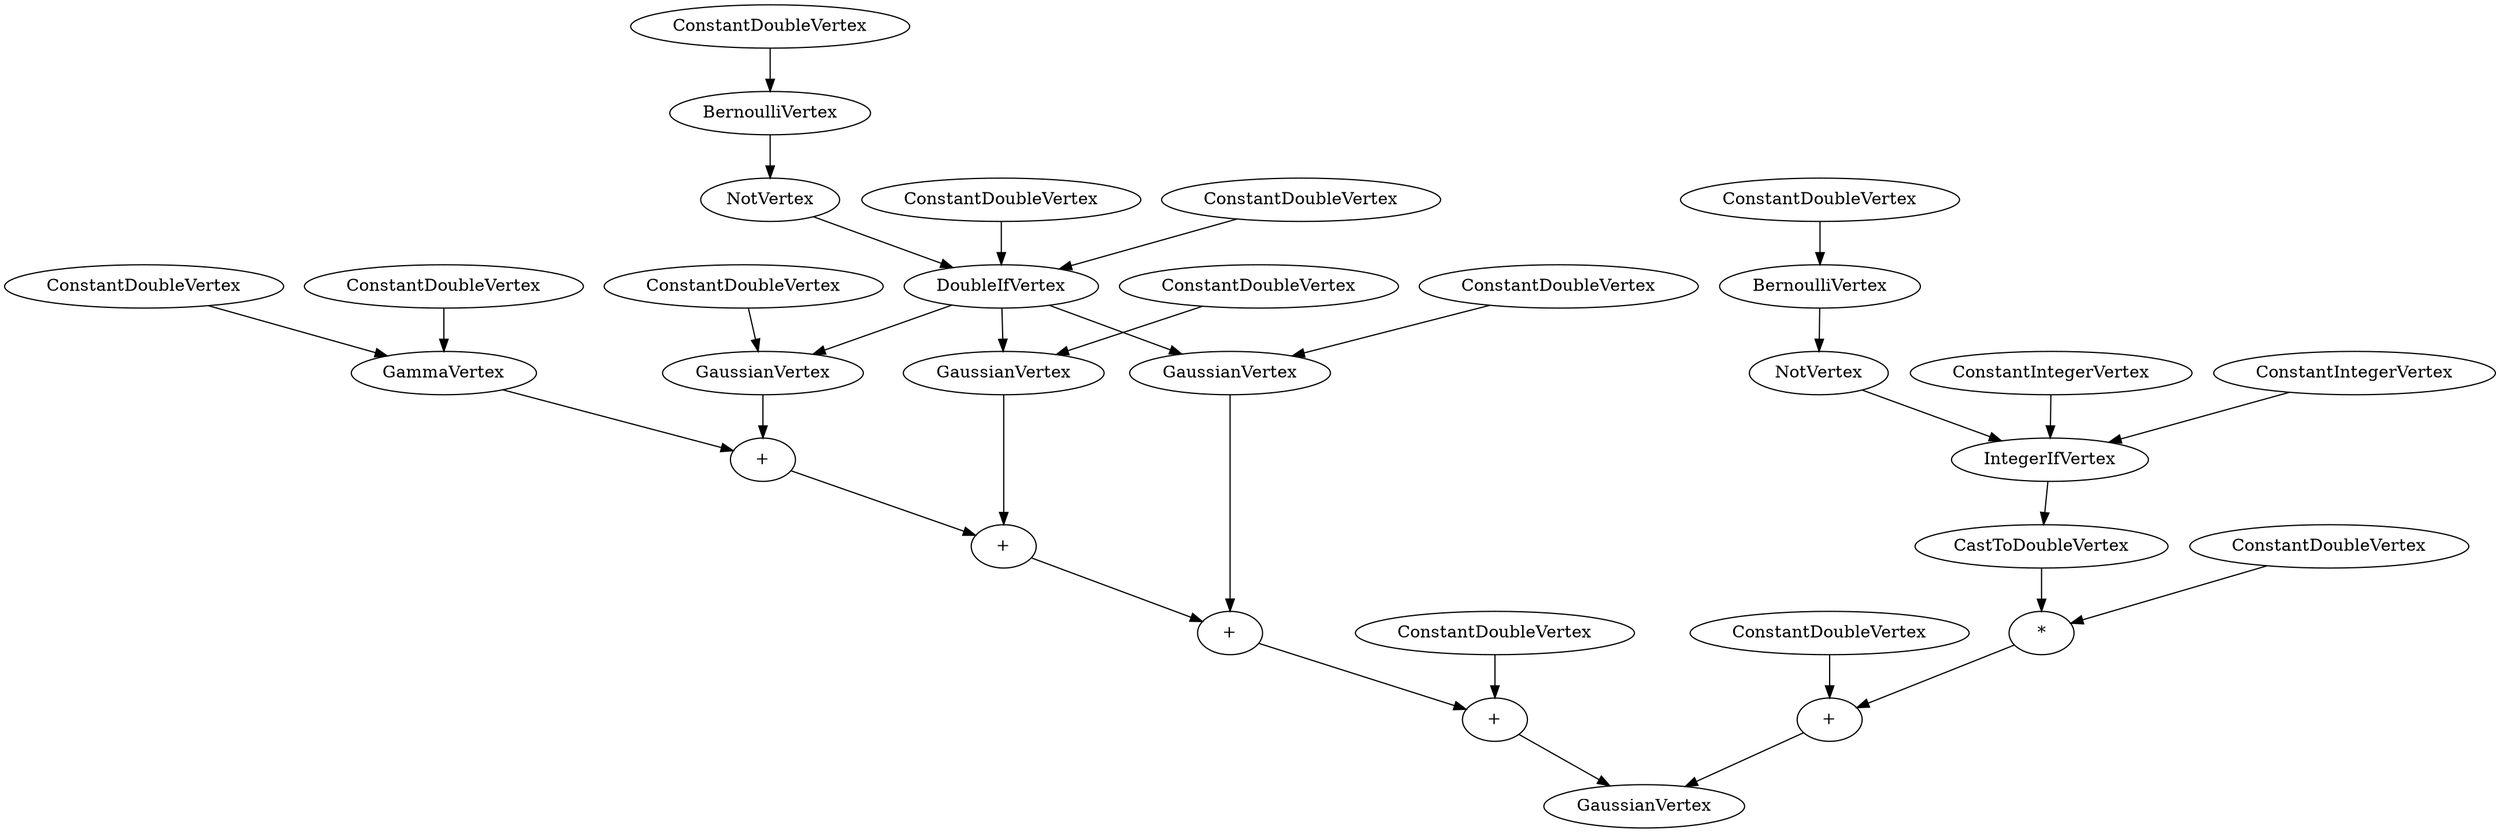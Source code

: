 digraph BayesianNetwork {
    0 [label="ConstantDoubleVertex"]
    1 [label="BernoulliVertex"]
    2 [label="NotVertex"]
    3 [label="ConstantDoubleVertex"]
    4 [label="ConstantDoubleVertex"]
    5 [label="DoubleIfVertex"]
    6 [label="ConstantDoubleVertex"]
    7 [label="BernoulliVertex"]
    8 [label="NotVertex"]
    9 [label="ConstantIntegerVertex"]
    10 [label="ConstantIntegerVertex"]
    11 [label="IntegerIfVertex"]
    12 [label="CastToDoubleVertex"]
    13 [label="ConstantDoubleVertex"]
    14 [label="ConstantDoubleVertex"]
    15 [label="GammaVertex"]
    16 [label="ConstantDoubleVertex"]
    17 [label="GaussianVertex"]
    18 [label="+"]
    19 [label="ConstantDoubleVertex"]
    20 [label="GaussianVertex"]
    21 [label="+"]
    22 [label="ConstantDoubleVertex"]
    23 [label="GaussianVertex"]
    24 [label="+"]
    25 [label="ConstantDoubleVertex"]
    26 [label="+"]
    27 [label="ConstantDoubleVertex"]
    28 [label="ConstantDoubleVertex"]
    29 [label="*"]
    30 [label="+"]
    31 [label="GaussianVertex"]
    12 -> 29
    20 -> 21
    18 -> 21
    25 -> 26
    23 -> 24
    28 -> 29
    10 -> 11
    22 -> 23
    4 -> 5
    15 -> 18
    7 -> 8
    3 -> 5
    14 -> 15
    9 -> 11
    24 -> 26
    6 -> 7
    30 -> 31
    5 -> 23
    2 -> 5
    21 -> 24
    16 -> 17
    11 -> 12
    13 -> 15
    29 -> 30
    1 -> 2
    5 -> 17
    8 -> 11
    27 -> 30
    17 -> 18
    19 -> 20
    0 -> 1
    26 -> 31
    5 -> 20
}